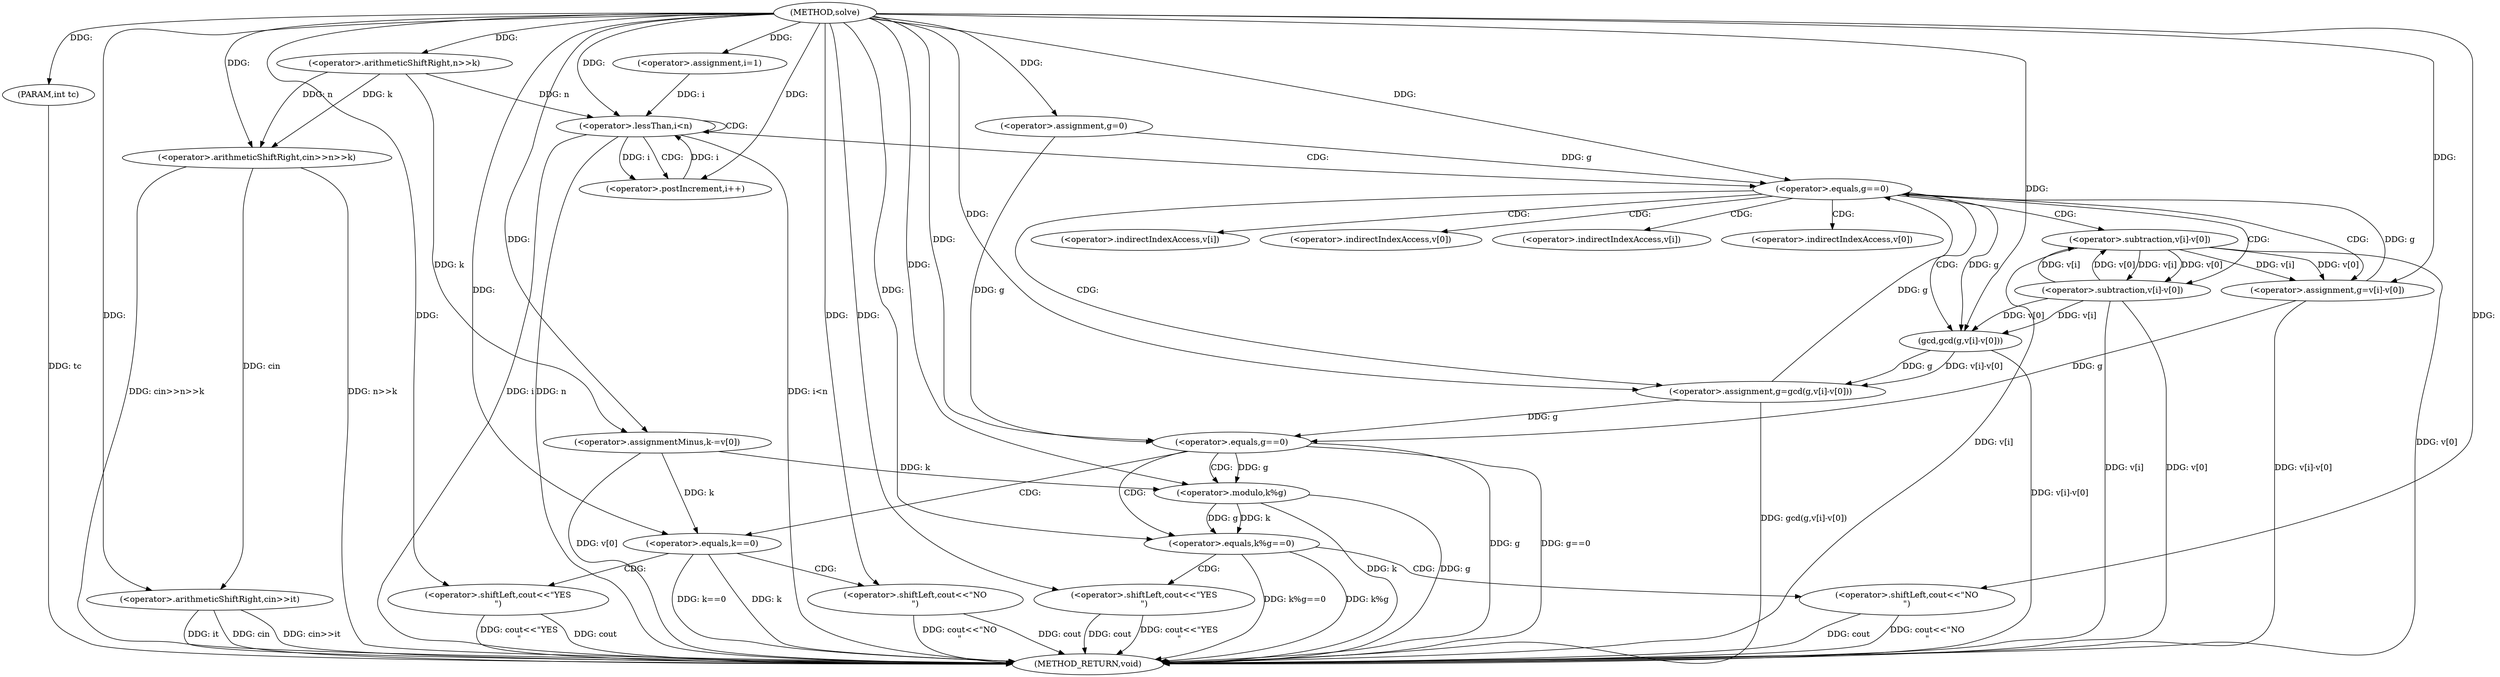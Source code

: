 digraph "solve" {  
"1000142" [label = "(METHOD,solve)" ]
"1000232" [label = "(METHOD_RETURN,void)" ]
"1000143" [label = "(PARAM,int tc)" ]
"1000147" [label = "(<operator>.arithmeticShiftRight,cin>>n>>k)" ]
"1000154" [label = "(<operator>.arithmeticShiftRight,cin>>it)" ]
"1000157" [label = "(<operator>.assignmentMinus,k-=v[0])" ]
"1000163" [label = "(<operator>.assignment,g=0)" ]
"1000168" [label = "(<operator>.assignment,i=1)" ]
"1000171" [label = "(<operator>.lessThan,i<n)" ]
"1000174" [label = "(<operator>.postIncrement,i++)" ]
"1000203" [label = "(<operator>.equals,g==0)" ]
"1000149" [label = "(<operator>.arithmeticShiftRight,n>>k)" ]
"1000178" [label = "(<operator>.equals,g==0)" ]
"1000181" [label = "(<operator>.assignment,g=v[i]-v[0])" ]
"1000208" [label = "(<operator>.equals,k==0)" ]
"1000211" [label = "(<operator>.shiftLeft,cout<<\"YES\n\")" ]
"1000220" [label = "(<operator>.equals,k%g==0)" ]
"1000225" [label = "(<operator>.shiftLeft,cout<<\"YES\n\")" ]
"1000191" [label = "(<operator>.assignment,g=gcd(g,v[i]-v[0]))" ]
"1000215" [label = "(<operator>.shiftLeft,cout<<\"NO\n\")" ]
"1000229" [label = "(<operator>.shiftLeft,cout<<\"NO\n\")" ]
"1000183" [label = "(<operator>.subtraction,v[i]-v[0])" ]
"1000221" [label = "(<operator>.modulo,k%g)" ]
"1000193" [label = "(gcd,gcd(g,v[i]-v[0]))" ]
"1000195" [label = "(<operator>.subtraction,v[i]-v[0])" ]
"1000184" [label = "(<operator>.indirectIndexAccess,v[i])" ]
"1000187" [label = "(<operator>.indirectIndexAccess,v[0])" ]
"1000196" [label = "(<operator>.indirectIndexAccess,v[i])" ]
"1000199" [label = "(<operator>.indirectIndexAccess,v[0])" ]
  "1000143" -> "1000232"  [ label = "DDG: tc"] 
  "1000147" -> "1000232"  [ label = "DDG: n>>k"] 
  "1000147" -> "1000232"  [ label = "DDG: cin>>n>>k"] 
  "1000154" -> "1000232"  [ label = "DDG: cin"] 
  "1000154" -> "1000232"  [ label = "DDG: cin>>it"] 
  "1000157" -> "1000232"  [ label = "DDG: v[0]"] 
  "1000171" -> "1000232"  [ label = "DDG: i"] 
  "1000171" -> "1000232"  [ label = "DDG: n"] 
  "1000171" -> "1000232"  [ label = "DDG: i<n"] 
  "1000203" -> "1000232"  [ label = "DDG: g"] 
  "1000203" -> "1000232"  [ label = "DDG: g==0"] 
  "1000221" -> "1000232"  [ label = "DDG: k"] 
  "1000221" -> "1000232"  [ label = "DDG: g"] 
  "1000220" -> "1000232"  [ label = "DDG: k%g"] 
  "1000220" -> "1000232"  [ label = "DDG: k%g==0"] 
  "1000229" -> "1000232"  [ label = "DDG: cout"] 
  "1000229" -> "1000232"  [ label = "DDG: cout<<\"NO\n\""] 
  "1000225" -> "1000232"  [ label = "DDG: cout"] 
  "1000225" -> "1000232"  [ label = "DDG: cout<<\"YES\n\""] 
  "1000208" -> "1000232"  [ label = "DDG: k"] 
  "1000208" -> "1000232"  [ label = "DDG: k==0"] 
  "1000215" -> "1000232"  [ label = "DDG: cout"] 
  "1000215" -> "1000232"  [ label = "DDG: cout<<\"NO\n\""] 
  "1000211" -> "1000232"  [ label = "DDG: cout"] 
  "1000211" -> "1000232"  [ label = "DDG: cout<<\"YES\n\""] 
  "1000195" -> "1000232"  [ label = "DDG: v[i]"] 
  "1000195" -> "1000232"  [ label = "DDG: v[0]"] 
  "1000193" -> "1000232"  [ label = "DDG: v[i]-v[0]"] 
  "1000191" -> "1000232"  [ label = "DDG: gcd(g,v[i]-v[0])"] 
  "1000183" -> "1000232"  [ label = "DDG: v[i]"] 
  "1000183" -> "1000232"  [ label = "DDG: v[0]"] 
  "1000181" -> "1000232"  [ label = "DDG: v[i]-v[0]"] 
  "1000154" -> "1000232"  [ label = "DDG: it"] 
  "1000142" -> "1000143"  [ label = "DDG: "] 
  "1000142" -> "1000163"  [ label = "DDG: "] 
  "1000142" -> "1000147"  [ label = "DDG: "] 
  "1000149" -> "1000147"  [ label = "DDG: k"] 
  "1000149" -> "1000147"  [ label = "DDG: n"] 
  "1000147" -> "1000154"  [ label = "DDG: cin"] 
  "1000142" -> "1000154"  [ label = "DDG: "] 
  "1000149" -> "1000157"  [ label = "DDG: k"] 
  "1000142" -> "1000157"  [ label = "DDG: "] 
  "1000142" -> "1000168"  [ label = "DDG: "] 
  "1000142" -> "1000149"  [ label = "DDG: "] 
  "1000168" -> "1000171"  [ label = "DDG: i"] 
  "1000174" -> "1000171"  [ label = "DDG: i"] 
  "1000142" -> "1000171"  [ label = "DDG: "] 
  "1000149" -> "1000171"  [ label = "DDG: n"] 
  "1000171" -> "1000174"  [ label = "DDG: i"] 
  "1000142" -> "1000174"  [ label = "DDG: "] 
  "1000163" -> "1000203"  [ label = "DDG: g"] 
  "1000191" -> "1000203"  [ label = "DDG: g"] 
  "1000181" -> "1000203"  [ label = "DDG: g"] 
  "1000142" -> "1000203"  [ label = "DDG: "] 
  "1000183" -> "1000181"  [ label = "DDG: v[0]"] 
  "1000183" -> "1000181"  [ label = "DDG: v[i]"] 
  "1000163" -> "1000178"  [ label = "DDG: g"] 
  "1000191" -> "1000178"  [ label = "DDG: g"] 
  "1000181" -> "1000178"  [ label = "DDG: g"] 
  "1000142" -> "1000178"  [ label = "DDG: "] 
  "1000142" -> "1000181"  [ label = "DDG: "] 
  "1000193" -> "1000191"  [ label = "DDG: v[i]-v[0]"] 
  "1000193" -> "1000191"  [ label = "DDG: g"] 
  "1000157" -> "1000208"  [ label = "DDG: k"] 
  "1000142" -> "1000208"  [ label = "DDG: "] 
  "1000142" -> "1000211"  [ label = "DDG: "] 
  "1000221" -> "1000220"  [ label = "DDG: k"] 
  "1000221" -> "1000220"  [ label = "DDG: g"] 
  "1000142" -> "1000220"  [ label = "DDG: "] 
  "1000142" -> "1000225"  [ label = "DDG: "] 
  "1000195" -> "1000183"  [ label = "DDG: v[i]"] 
  "1000195" -> "1000183"  [ label = "DDG: v[0]"] 
  "1000142" -> "1000191"  [ label = "DDG: "] 
  "1000142" -> "1000215"  [ label = "DDG: "] 
  "1000157" -> "1000221"  [ label = "DDG: k"] 
  "1000142" -> "1000221"  [ label = "DDG: "] 
  "1000203" -> "1000221"  [ label = "DDG: g"] 
  "1000142" -> "1000229"  [ label = "DDG: "] 
  "1000178" -> "1000193"  [ label = "DDG: g"] 
  "1000142" -> "1000193"  [ label = "DDG: "] 
  "1000195" -> "1000193"  [ label = "DDG: v[0]"] 
  "1000195" -> "1000193"  [ label = "DDG: v[i]"] 
  "1000183" -> "1000195"  [ label = "DDG: v[i]"] 
  "1000183" -> "1000195"  [ label = "DDG: v[0]"] 
  "1000171" -> "1000174"  [ label = "CDG: "] 
  "1000171" -> "1000178"  [ label = "CDG: "] 
  "1000171" -> "1000171"  [ label = "CDG: "] 
  "1000203" -> "1000221"  [ label = "CDG: "] 
  "1000203" -> "1000208"  [ label = "CDG: "] 
  "1000203" -> "1000220"  [ label = "CDG: "] 
  "1000178" -> "1000191"  [ label = "CDG: "] 
  "1000178" -> "1000199"  [ label = "CDG: "] 
  "1000178" -> "1000195"  [ label = "CDG: "] 
  "1000178" -> "1000183"  [ label = "CDG: "] 
  "1000178" -> "1000196"  [ label = "CDG: "] 
  "1000178" -> "1000193"  [ label = "CDG: "] 
  "1000178" -> "1000184"  [ label = "CDG: "] 
  "1000178" -> "1000187"  [ label = "CDG: "] 
  "1000178" -> "1000181"  [ label = "CDG: "] 
  "1000208" -> "1000211"  [ label = "CDG: "] 
  "1000208" -> "1000215"  [ label = "CDG: "] 
  "1000220" -> "1000229"  [ label = "CDG: "] 
  "1000220" -> "1000225"  [ label = "CDG: "] 
}
